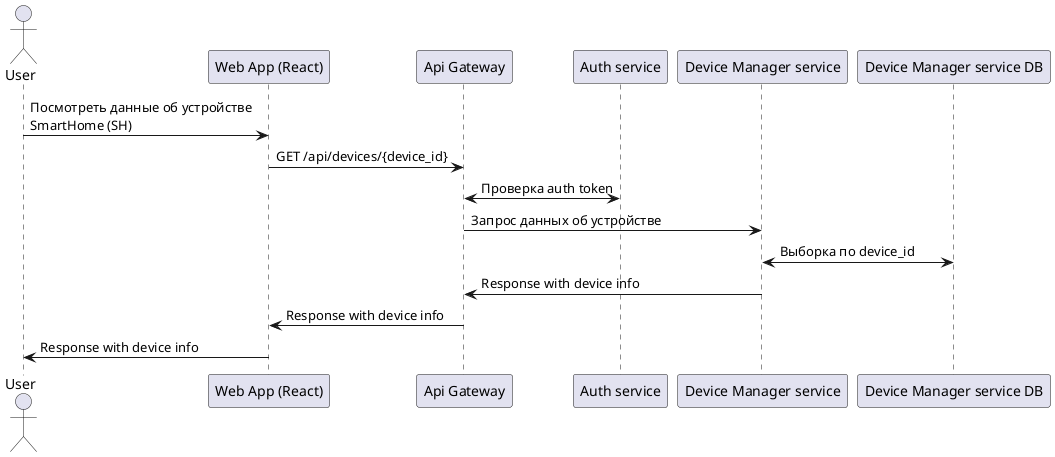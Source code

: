 ```plantuml
@startuml
actor User
participant "Web App (React)" as WebApp
participant "Api Gateway" as ApiGateway
participant "Auth service" as Auth
participant "Device Manager service" as DM
participant "Device Manager service DB" as DmDb

User -> WebApp: Посмотреть данные об устройстве\nSmartHome (SH)
WebApp -> ApiGateway: GET /api/devices/{device_id}
ApiGateway <-> Auth: Проверка auth token
ApiGateway -> DM: Запрос данных об устройстве
DM <-> DmDb: Выборка по device_id
DM -> ApiGateway: Response with device info
ApiGateway -> WebApp: Response with device info
WebApp -> User: Response with device info

@enduml